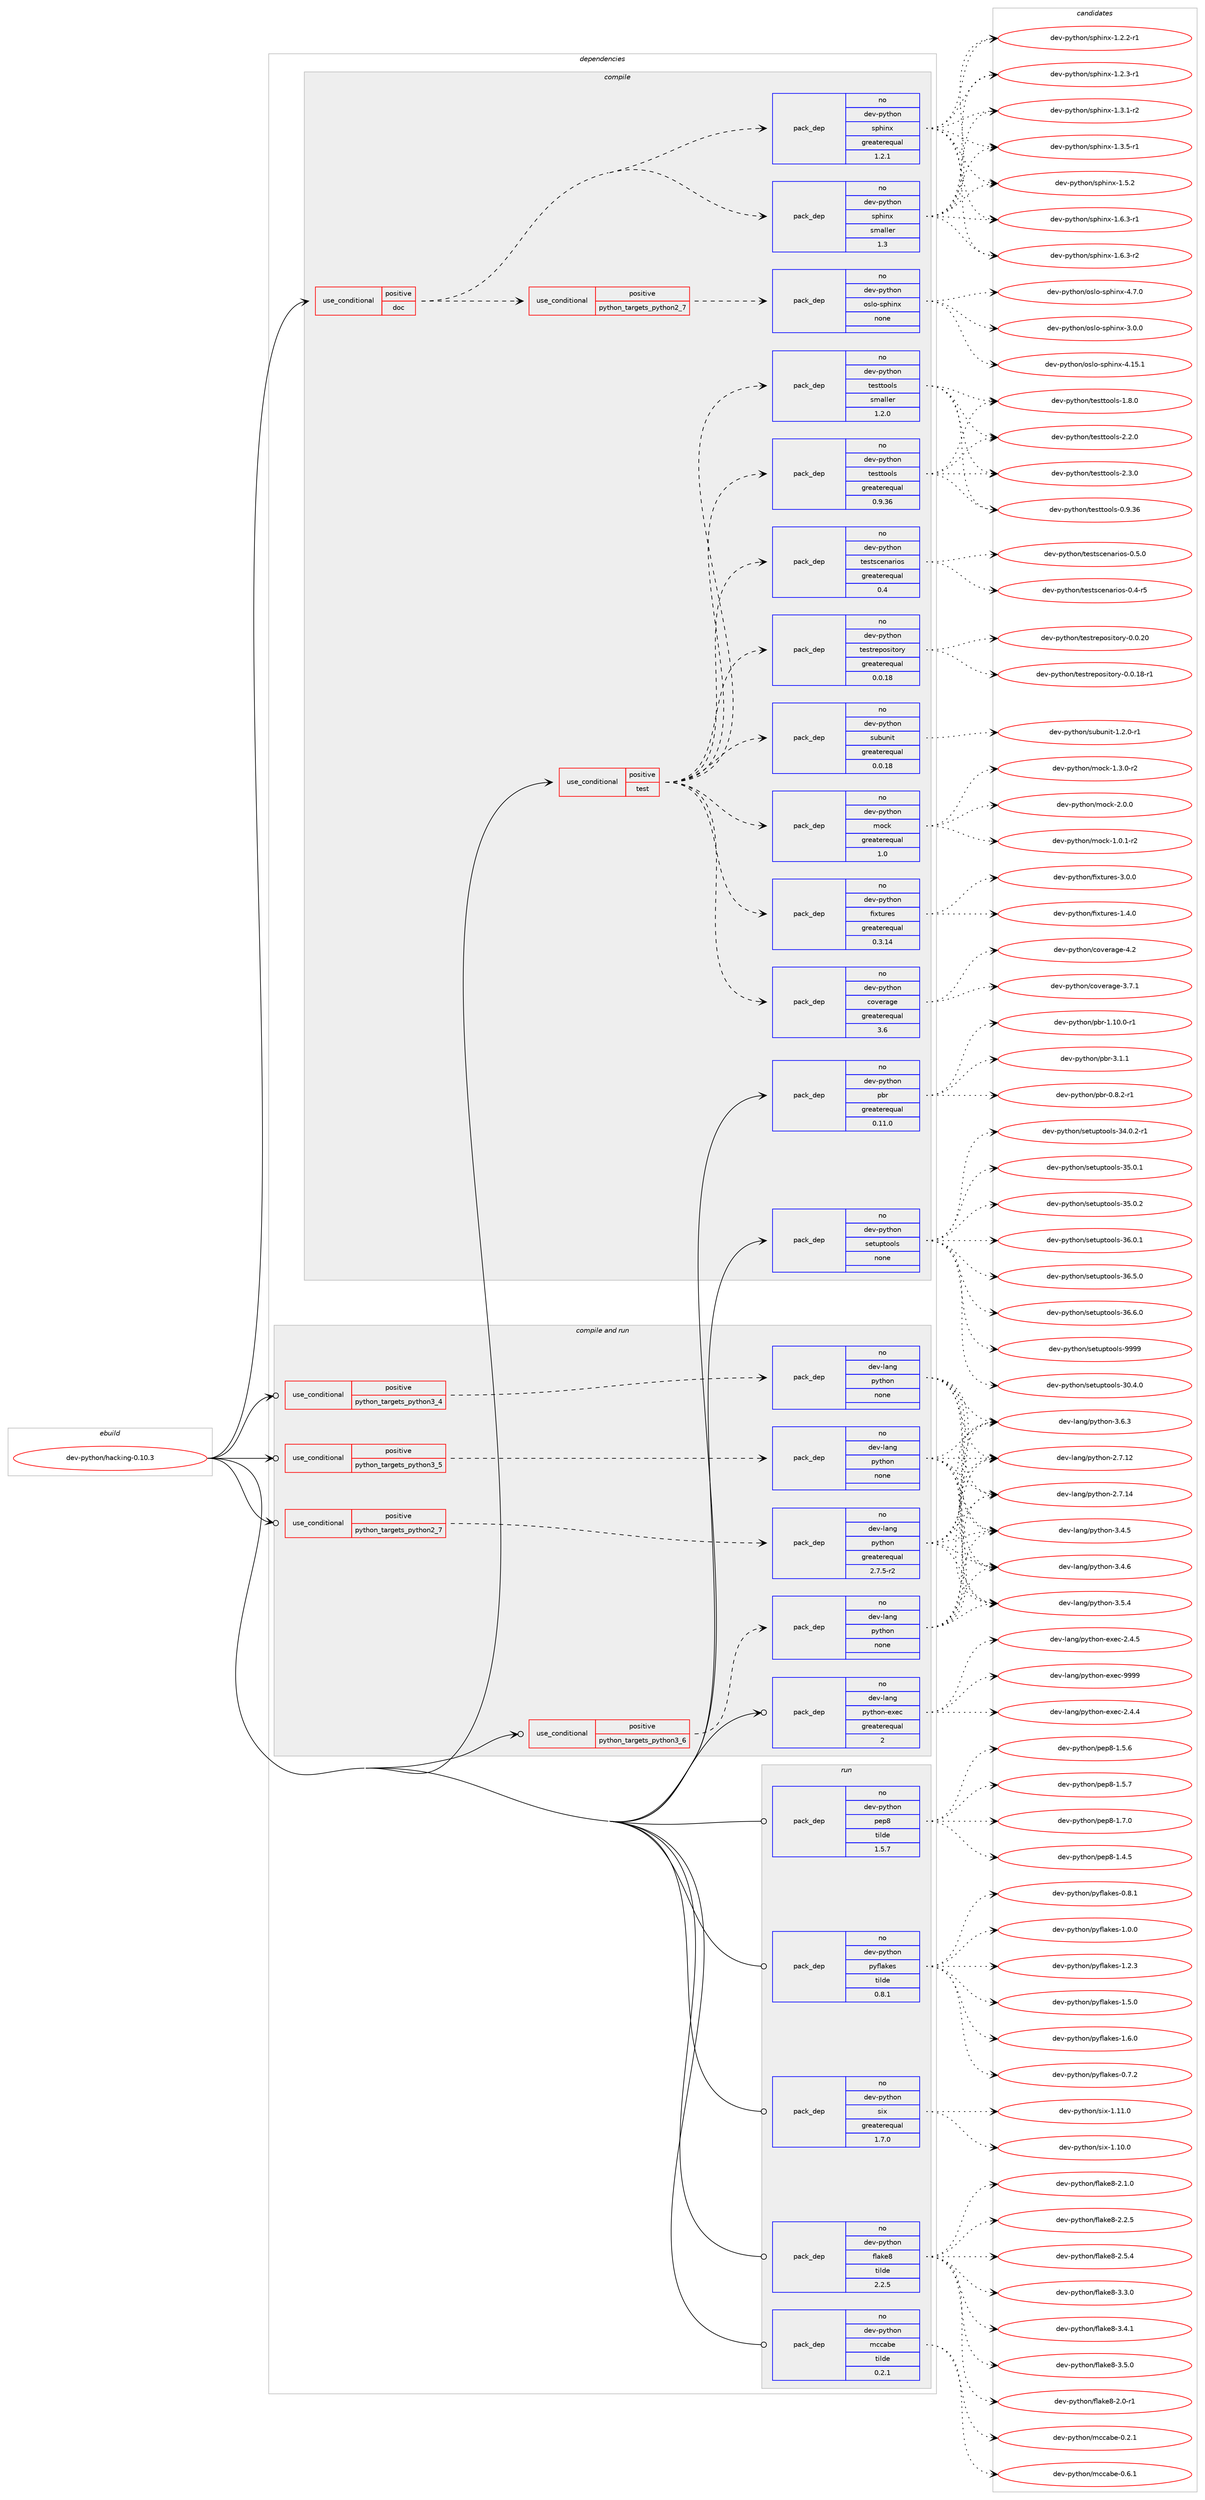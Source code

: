 digraph prolog {

# *************
# Graph options
# *************

newrank=true;
concentrate=true;
compound=true;
graph [rankdir=LR,fontname=Helvetica,fontsize=10,ranksep=1.5];#, ranksep=2.5, nodesep=0.2];
edge  [arrowhead=vee];
node  [fontname=Helvetica,fontsize=10];

# **********
# The ebuild
# **********

subgraph cluster_leftcol {
color=gray;
rank=same;
label=<<i>ebuild</i>>;
id [label="dev-python/hacking-0.10.3", color=red, width=4, href="../dev-python/hacking-0.10.3.svg"];
}

# ****************
# The dependencies
# ****************

subgraph cluster_midcol {
color=gray;
label=<<i>dependencies</i>>;
subgraph cluster_compile {
fillcolor="#eeeeee";
style=filled;
label=<<i>compile</i>>;
subgraph cond33522 {
dependency159960 [label=<<TABLE BORDER="0" CELLBORDER="1" CELLSPACING="0" CELLPADDING="4"><TR><TD ROWSPAN="3" CELLPADDING="10">use_conditional</TD></TR><TR><TD>positive</TD></TR><TR><TD>doc</TD></TR></TABLE>>, shape=none, color=red];
subgraph pack122588 {
dependency159961 [label=<<TABLE BORDER="0" CELLBORDER="1" CELLSPACING="0" CELLPADDING="4" WIDTH="220"><TR><TD ROWSPAN="6" CELLPADDING="30">pack_dep</TD></TR><TR><TD WIDTH="110">no</TD></TR><TR><TD>dev-python</TD></TR><TR><TD>sphinx</TD></TR><TR><TD>greaterequal</TD></TR><TR><TD>1.2.1</TD></TR></TABLE>>, shape=none, color=blue];
}
dependency159960:e -> dependency159961:w [weight=20,style="dashed",arrowhead="vee"];
subgraph pack122589 {
dependency159962 [label=<<TABLE BORDER="0" CELLBORDER="1" CELLSPACING="0" CELLPADDING="4" WIDTH="220"><TR><TD ROWSPAN="6" CELLPADDING="30">pack_dep</TD></TR><TR><TD WIDTH="110">no</TD></TR><TR><TD>dev-python</TD></TR><TR><TD>sphinx</TD></TR><TR><TD>smaller</TD></TR><TR><TD>1.3</TD></TR></TABLE>>, shape=none, color=blue];
}
dependency159960:e -> dependency159962:w [weight=20,style="dashed",arrowhead="vee"];
subgraph cond33523 {
dependency159963 [label=<<TABLE BORDER="0" CELLBORDER="1" CELLSPACING="0" CELLPADDING="4"><TR><TD ROWSPAN="3" CELLPADDING="10">use_conditional</TD></TR><TR><TD>positive</TD></TR><TR><TD>python_targets_python2_7</TD></TR></TABLE>>, shape=none, color=red];
subgraph pack122590 {
dependency159964 [label=<<TABLE BORDER="0" CELLBORDER="1" CELLSPACING="0" CELLPADDING="4" WIDTH="220"><TR><TD ROWSPAN="6" CELLPADDING="30">pack_dep</TD></TR><TR><TD WIDTH="110">no</TD></TR><TR><TD>dev-python</TD></TR><TR><TD>oslo-sphinx</TD></TR><TR><TD>none</TD></TR><TR><TD></TD></TR></TABLE>>, shape=none, color=blue];
}
dependency159963:e -> dependency159964:w [weight=20,style="dashed",arrowhead="vee"];
}
dependency159960:e -> dependency159963:w [weight=20,style="dashed",arrowhead="vee"];
}
id:e -> dependency159960:w [weight=20,style="solid",arrowhead="vee"];
subgraph cond33524 {
dependency159965 [label=<<TABLE BORDER="0" CELLBORDER="1" CELLSPACING="0" CELLPADDING="4"><TR><TD ROWSPAN="3" CELLPADDING="10">use_conditional</TD></TR><TR><TD>positive</TD></TR><TR><TD>test</TD></TR></TABLE>>, shape=none, color=red];
subgraph pack122591 {
dependency159966 [label=<<TABLE BORDER="0" CELLBORDER="1" CELLSPACING="0" CELLPADDING="4" WIDTH="220"><TR><TD ROWSPAN="6" CELLPADDING="30">pack_dep</TD></TR><TR><TD WIDTH="110">no</TD></TR><TR><TD>dev-python</TD></TR><TR><TD>coverage</TD></TR><TR><TD>greaterequal</TD></TR><TR><TD>3.6</TD></TR></TABLE>>, shape=none, color=blue];
}
dependency159965:e -> dependency159966:w [weight=20,style="dashed",arrowhead="vee"];
subgraph pack122592 {
dependency159967 [label=<<TABLE BORDER="0" CELLBORDER="1" CELLSPACING="0" CELLPADDING="4" WIDTH="220"><TR><TD ROWSPAN="6" CELLPADDING="30">pack_dep</TD></TR><TR><TD WIDTH="110">no</TD></TR><TR><TD>dev-python</TD></TR><TR><TD>fixtures</TD></TR><TR><TD>greaterequal</TD></TR><TR><TD>0.3.14</TD></TR></TABLE>>, shape=none, color=blue];
}
dependency159965:e -> dependency159967:w [weight=20,style="dashed",arrowhead="vee"];
subgraph pack122593 {
dependency159968 [label=<<TABLE BORDER="0" CELLBORDER="1" CELLSPACING="0" CELLPADDING="4" WIDTH="220"><TR><TD ROWSPAN="6" CELLPADDING="30">pack_dep</TD></TR><TR><TD WIDTH="110">no</TD></TR><TR><TD>dev-python</TD></TR><TR><TD>mock</TD></TR><TR><TD>greaterequal</TD></TR><TR><TD>1.0</TD></TR></TABLE>>, shape=none, color=blue];
}
dependency159965:e -> dependency159968:w [weight=20,style="dashed",arrowhead="vee"];
subgraph pack122594 {
dependency159969 [label=<<TABLE BORDER="0" CELLBORDER="1" CELLSPACING="0" CELLPADDING="4" WIDTH="220"><TR><TD ROWSPAN="6" CELLPADDING="30">pack_dep</TD></TR><TR><TD WIDTH="110">no</TD></TR><TR><TD>dev-python</TD></TR><TR><TD>subunit</TD></TR><TR><TD>greaterequal</TD></TR><TR><TD>0.0.18</TD></TR></TABLE>>, shape=none, color=blue];
}
dependency159965:e -> dependency159969:w [weight=20,style="dashed",arrowhead="vee"];
subgraph pack122595 {
dependency159970 [label=<<TABLE BORDER="0" CELLBORDER="1" CELLSPACING="0" CELLPADDING="4" WIDTH="220"><TR><TD ROWSPAN="6" CELLPADDING="30">pack_dep</TD></TR><TR><TD WIDTH="110">no</TD></TR><TR><TD>dev-python</TD></TR><TR><TD>testrepository</TD></TR><TR><TD>greaterequal</TD></TR><TR><TD>0.0.18</TD></TR></TABLE>>, shape=none, color=blue];
}
dependency159965:e -> dependency159970:w [weight=20,style="dashed",arrowhead="vee"];
subgraph pack122596 {
dependency159971 [label=<<TABLE BORDER="0" CELLBORDER="1" CELLSPACING="0" CELLPADDING="4" WIDTH="220"><TR><TD ROWSPAN="6" CELLPADDING="30">pack_dep</TD></TR><TR><TD WIDTH="110">no</TD></TR><TR><TD>dev-python</TD></TR><TR><TD>testscenarios</TD></TR><TR><TD>greaterequal</TD></TR><TR><TD>0.4</TD></TR></TABLE>>, shape=none, color=blue];
}
dependency159965:e -> dependency159971:w [weight=20,style="dashed",arrowhead="vee"];
subgraph pack122597 {
dependency159972 [label=<<TABLE BORDER="0" CELLBORDER="1" CELLSPACING="0" CELLPADDING="4" WIDTH="220"><TR><TD ROWSPAN="6" CELLPADDING="30">pack_dep</TD></TR><TR><TD WIDTH="110">no</TD></TR><TR><TD>dev-python</TD></TR><TR><TD>testtools</TD></TR><TR><TD>greaterequal</TD></TR><TR><TD>0.9.36</TD></TR></TABLE>>, shape=none, color=blue];
}
dependency159965:e -> dependency159972:w [weight=20,style="dashed",arrowhead="vee"];
subgraph pack122598 {
dependency159973 [label=<<TABLE BORDER="0" CELLBORDER="1" CELLSPACING="0" CELLPADDING="4" WIDTH="220"><TR><TD ROWSPAN="6" CELLPADDING="30">pack_dep</TD></TR><TR><TD WIDTH="110">no</TD></TR><TR><TD>dev-python</TD></TR><TR><TD>testtools</TD></TR><TR><TD>smaller</TD></TR><TR><TD>1.2.0</TD></TR></TABLE>>, shape=none, color=blue];
}
dependency159965:e -> dependency159973:w [weight=20,style="dashed",arrowhead="vee"];
}
id:e -> dependency159965:w [weight=20,style="solid",arrowhead="vee"];
subgraph pack122599 {
dependency159974 [label=<<TABLE BORDER="0" CELLBORDER="1" CELLSPACING="0" CELLPADDING="4" WIDTH="220"><TR><TD ROWSPAN="6" CELLPADDING="30">pack_dep</TD></TR><TR><TD WIDTH="110">no</TD></TR><TR><TD>dev-python</TD></TR><TR><TD>pbr</TD></TR><TR><TD>greaterequal</TD></TR><TR><TD>0.11.0</TD></TR></TABLE>>, shape=none, color=blue];
}
id:e -> dependency159974:w [weight=20,style="solid",arrowhead="vee"];
subgraph pack122600 {
dependency159975 [label=<<TABLE BORDER="0" CELLBORDER="1" CELLSPACING="0" CELLPADDING="4" WIDTH="220"><TR><TD ROWSPAN="6" CELLPADDING="30">pack_dep</TD></TR><TR><TD WIDTH="110">no</TD></TR><TR><TD>dev-python</TD></TR><TR><TD>setuptools</TD></TR><TR><TD>none</TD></TR><TR><TD></TD></TR></TABLE>>, shape=none, color=blue];
}
id:e -> dependency159975:w [weight=20,style="solid",arrowhead="vee"];
}
subgraph cluster_compileandrun {
fillcolor="#eeeeee";
style=filled;
label=<<i>compile and run</i>>;
subgraph cond33525 {
dependency159976 [label=<<TABLE BORDER="0" CELLBORDER="1" CELLSPACING="0" CELLPADDING="4"><TR><TD ROWSPAN="3" CELLPADDING="10">use_conditional</TD></TR><TR><TD>positive</TD></TR><TR><TD>python_targets_python2_7</TD></TR></TABLE>>, shape=none, color=red];
subgraph pack122601 {
dependency159977 [label=<<TABLE BORDER="0" CELLBORDER="1" CELLSPACING="0" CELLPADDING="4" WIDTH="220"><TR><TD ROWSPAN="6" CELLPADDING="30">pack_dep</TD></TR><TR><TD WIDTH="110">no</TD></TR><TR><TD>dev-lang</TD></TR><TR><TD>python</TD></TR><TR><TD>greaterequal</TD></TR><TR><TD>2.7.5-r2</TD></TR></TABLE>>, shape=none, color=blue];
}
dependency159976:e -> dependency159977:w [weight=20,style="dashed",arrowhead="vee"];
}
id:e -> dependency159976:w [weight=20,style="solid",arrowhead="odotvee"];
subgraph cond33526 {
dependency159978 [label=<<TABLE BORDER="0" CELLBORDER="1" CELLSPACING="0" CELLPADDING="4"><TR><TD ROWSPAN="3" CELLPADDING="10">use_conditional</TD></TR><TR><TD>positive</TD></TR><TR><TD>python_targets_python3_4</TD></TR></TABLE>>, shape=none, color=red];
subgraph pack122602 {
dependency159979 [label=<<TABLE BORDER="0" CELLBORDER="1" CELLSPACING="0" CELLPADDING="4" WIDTH="220"><TR><TD ROWSPAN="6" CELLPADDING="30">pack_dep</TD></TR><TR><TD WIDTH="110">no</TD></TR><TR><TD>dev-lang</TD></TR><TR><TD>python</TD></TR><TR><TD>none</TD></TR><TR><TD></TD></TR></TABLE>>, shape=none, color=blue];
}
dependency159978:e -> dependency159979:w [weight=20,style="dashed",arrowhead="vee"];
}
id:e -> dependency159978:w [weight=20,style="solid",arrowhead="odotvee"];
subgraph cond33527 {
dependency159980 [label=<<TABLE BORDER="0" CELLBORDER="1" CELLSPACING="0" CELLPADDING="4"><TR><TD ROWSPAN="3" CELLPADDING="10">use_conditional</TD></TR><TR><TD>positive</TD></TR><TR><TD>python_targets_python3_5</TD></TR></TABLE>>, shape=none, color=red];
subgraph pack122603 {
dependency159981 [label=<<TABLE BORDER="0" CELLBORDER="1" CELLSPACING="0" CELLPADDING="4" WIDTH="220"><TR><TD ROWSPAN="6" CELLPADDING="30">pack_dep</TD></TR><TR><TD WIDTH="110">no</TD></TR><TR><TD>dev-lang</TD></TR><TR><TD>python</TD></TR><TR><TD>none</TD></TR><TR><TD></TD></TR></TABLE>>, shape=none, color=blue];
}
dependency159980:e -> dependency159981:w [weight=20,style="dashed",arrowhead="vee"];
}
id:e -> dependency159980:w [weight=20,style="solid",arrowhead="odotvee"];
subgraph cond33528 {
dependency159982 [label=<<TABLE BORDER="0" CELLBORDER="1" CELLSPACING="0" CELLPADDING="4"><TR><TD ROWSPAN="3" CELLPADDING="10">use_conditional</TD></TR><TR><TD>positive</TD></TR><TR><TD>python_targets_python3_6</TD></TR></TABLE>>, shape=none, color=red];
subgraph pack122604 {
dependency159983 [label=<<TABLE BORDER="0" CELLBORDER="1" CELLSPACING="0" CELLPADDING="4" WIDTH="220"><TR><TD ROWSPAN="6" CELLPADDING="30">pack_dep</TD></TR><TR><TD WIDTH="110">no</TD></TR><TR><TD>dev-lang</TD></TR><TR><TD>python</TD></TR><TR><TD>none</TD></TR><TR><TD></TD></TR></TABLE>>, shape=none, color=blue];
}
dependency159982:e -> dependency159983:w [weight=20,style="dashed",arrowhead="vee"];
}
id:e -> dependency159982:w [weight=20,style="solid",arrowhead="odotvee"];
subgraph pack122605 {
dependency159984 [label=<<TABLE BORDER="0" CELLBORDER="1" CELLSPACING="0" CELLPADDING="4" WIDTH="220"><TR><TD ROWSPAN="6" CELLPADDING="30">pack_dep</TD></TR><TR><TD WIDTH="110">no</TD></TR><TR><TD>dev-lang</TD></TR><TR><TD>python-exec</TD></TR><TR><TD>greaterequal</TD></TR><TR><TD>2</TD></TR></TABLE>>, shape=none, color=blue];
}
id:e -> dependency159984:w [weight=20,style="solid",arrowhead="odotvee"];
}
subgraph cluster_run {
fillcolor="#eeeeee";
style=filled;
label=<<i>run</i>>;
subgraph pack122606 {
dependency159985 [label=<<TABLE BORDER="0" CELLBORDER="1" CELLSPACING="0" CELLPADDING="4" WIDTH="220"><TR><TD ROWSPAN="6" CELLPADDING="30">pack_dep</TD></TR><TR><TD WIDTH="110">no</TD></TR><TR><TD>dev-python</TD></TR><TR><TD>flake8</TD></TR><TR><TD>tilde</TD></TR><TR><TD>2.2.5</TD></TR></TABLE>>, shape=none, color=blue];
}
id:e -> dependency159985:w [weight=20,style="solid",arrowhead="odot"];
subgraph pack122607 {
dependency159986 [label=<<TABLE BORDER="0" CELLBORDER="1" CELLSPACING="0" CELLPADDING="4" WIDTH="220"><TR><TD ROWSPAN="6" CELLPADDING="30">pack_dep</TD></TR><TR><TD WIDTH="110">no</TD></TR><TR><TD>dev-python</TD></TR><TR><TD>mccabe</TD></TR><TR><TD>tilde</TD></TR><TR><TD>0.2.1</TD></TR></TABLE>>, shape=none, color=blue];
}
id:e -> dependency159986:w [weight=20,style="solid",arrowhead="odot"];
subgraph pack122608 {
dependency159987 [label=<<TABLE BORDER="0" CELLBORDER="1" CELLSPACING="0" CELLPADDING="4" WIDTH="220"><TR><TD ROWSPAN="6" CELLPADDING="30">pack_dep</TD></TR><TR><TD WIDTH="110">no</TD></TR><TR><TD>dev-python</TD></TR><TR><TD>pep8</TD></TR><TR><TD>tilde</TD></TR><TR><TD>1.5.7</TD></TR></TABLE>>, shape=none, color=blue];
}
id:e -> dependency159987:w [weight=20,style="solid",arrowhead="odot"];
subgraph pack122609 {
dependency159988 [label=<<TABLE BORDER="0" CELLBORDER="1" CELLSPACING="0" CELLPADDING="4" WIDTH="220"><TR><TD ROWSPAN="6" CELLPADDING="30">pack_dep</TD></TR><TR><TD WIDTH="110">no</TD></TR><TR><TD>dev-python</TD></TR><TR><TD>pyflakes</TD></TR><TR><TD>tilde</TD></TR><TR><TD>0.8.1</TD></TR></TABLE>>, shape=none, color=blue];
}
id:e -> dependency159988:w [weight=20,style="solid",arrowhead="odot"];
subgraph pack122610 {
dependency159989 [label=<<TABLE BORDER="0" CELLBORDER="1" CELLSPACING="0" CELLPADDING="4" WIDTH="220"><TR><TD ROWSPAN="6" CELLPADDING="30">pack_dep</TD></TR><TR><TD WIDTH="110">no</TD></TR><TR><TD>dev-python</TD></TR><TR><TD>six</TD></TR><TR><TD>greaterequal</TD></TR><TR><TD>1.7.0</TD></TR></TABLE>>, shape=none, color=blue];
}
id:e -> dependency159989:w [weight=20,style="solid",arrowhead="odot"];
}
}

# **************
# The candidates
# **************

subgraph cluster_choices {
rank=same;
color=gray;
label=<<i>candidates</i>>;

subgraph choice122588 {
color=black;
nodesep=1;
choice10010111845112121116104111110471151121041051101204549465046504511449 [label="dev-python/sphinx-1.2.2-r1", color=red, width=4,href="../dev-python/sphinx-1.2.2-r1.svg"];
choice10010111845112121116104111110471151121041051101204549465046514511449 [label="dev-python/sphinx-1.2.3-r1", color=red, width=4,href="../dev-python/sphinx-1.2.3-r1.svg"];
choice10010111845112121116104111110471151121041051101204549465146494511450 [label="dev-python/sphinx-1.3.1-r2", color=red, width=4,href="../dev-python/sphinx-1.3.1-r2.svg"];
choice10010111845112121116104111110471151121041051101204549465146534511449 [label="dev-python/sphinx-1.3.5-r1", color=red, width=4,href="../dev-python/sphinx-1.3.5-r1.svg"];
choice1001011184511212111610411111047115112104105110120454946534650 [label="dev-python/sphinx-1.5.2", color=red, width=4,href="../dev-python/sphinx-1.5.2.svg"];
choice10010111845112121116104111110471151121041051101204549465446514511449 [label="dev-python/sphinx-1.6.3-r1", color=red, width=4,href="../dev-python/sphinx-1.6.3-r1.svg"];
choice10010111845112121116104111110471151121041051101204549465446514511450 [label="dev-python/sphinx-1.6.3-r2", color=red, width=4,href="../dev-python/sphinx-1.6.3-r2.svg"];
dependency159961:e -> choice10010111845112121116104111110471151121041051101204549465046504511449:w [style=dotted,weight="100"];
dependency159961:e -> choice10010111845112121116104111110471151121041051101204549465046514511449:w [style=dotted,weight="100"];
dependency159961:e -> choice10010111845112121116104111110471151121041051101204549465146494511450:w [style=dotted,weight="100"];
dependency159961:e -> choice10010111845112121116104111110471151121041051101204549465146534511449:w [style=dotted,weight="100"];
dependency159961:e -> choice1001011184511212111610411111047115112104105110120454946534650:w [style=dotted,weight="100"];
dependency159961:e -> choice10010111845112121116104111110471151121041051101204549465446514511449:w [style=dotted,weight="100"];
dependency159961:e -> choice10010111845112121116104111110471151121041051101204549465446514511450:w [style=dotted,weight="100"];
}
subgraph choice122589 {
color=black;
nodesep=1;
choice10010111845112121116104111110471151121041051101204549465046504511449 [label="dev-python/sphinx-1.2.2-r1", color=red, width=4,href="../dev-python/sphinx-1.2.2-r1.svg"];
choice10010111845112121116104111110471151121041051101204549465046514511449 [label="dev-python/sphinx-1.2.3-r1", color=red, width=4,href="../dev-python/sphinx-1.2.3-r1.svg"];
choice10010111845112121116104111110471151121041051101204549465146494511450 [label="dev-python/sphinx-1.3.1-r2", color=red, width=4,href="../dev-python/sphinx-1.3.1-r2.svg"];
choice10010111845112121116104111110471151121041051101204549465146534511449 [label="dev-python/sphinx-1.3.5-r1", color=red, width=4,href="../dev-python/sphinx-1.3.5-r1.svg"];
choice1001011184511212111610411111047115112104105110120454946534650 [label="dev-python/sphinx-1.5.2", color=red, width=4,href="../dev-python/sphinx-1.5.2.svg"];
choice10010111845112121116104111110471151121041051101204549465446514511449 [label="dev-python/sphinx-1.6.3-r1", color=red, width=4,href="../dev-python/sphinx-1.6.3-r1.svg"];
choice10010111845112121116104111110471151121041051101204549465446514511450 [label="dev-python/sphinx-1.6.3-r2", color=red, width=4,href="../dev-python/sphinx-1.6.3-r2.svg"];
dependency159962:e -> choice10010111845112121116104111110471151121041051101204549465046504511449:w [style=dotted,weight="100"];
dependency159962:e -> choice10010111845112121116104111110471151121041051101204549465046514511449:w [style=dotted,weight="100"];
dependency159962:e -> choice10010111845112121116104111110471151121041051101204549465146494511450:w [style=dotted,weight="100"];
dependency159962:e -> choice10010111845112121116104111110471151121041051101204549465146534511449:w [style=dotted,weight="100"];
dependency159962:e -> choice1001011184511212111610411111047115112104105110120454946534650:w [style=dotted,weight="100"];
dependency159962:e -> choice10010111845112121116104111110471151121041051101204549465446514511449:w [style=dotted,weight="100"];
dependency159962:e -> choice10010111845112121116104111110471151121041051101204549465446514511450:w [style=dotted,weight="100"];
}
subgraph choice122590 {
color=black;
nodesep=1;
choice100101118451121211161041111104711111510811145115112104105110120455146484648 [label="dev-python/oslo-sphinx-3.0.0", color=red, width=4,href="../dev-python/oslo-sphinx-3.0.0.svg"];
choice10010111845112121116104111110471111151081114511511210410511012045524649534649 [label="dev-python/oslo-sphinx-4.15.1", color=red, width=4,href="../dev-python/oslo-sphinx-4.15.1.svg"];
choice100101118451121211161041111104711111510811145115112104105110120455246554648 [label="dev-python/oslo-sphinx-4.7.0", color=red, width=4,href="../dev-python/oslo-sphinx-4.7.0.svg"];
dependency159964:e -> choice100101118451121211161041111104711111510811145115112104105110120455146484648:w [style=dotted,weight="100"];
dependency159964:e -> choice10010111845112121116104111110471111151081114511511210410511012045524649534649:w [style=dotted,weight="100"];
dependency159964:e -> choice100101118451121211161041111104711111510811145115112104105110120455246554648:w [style=dotted,weight="100"];
}
subgraph choice122591 {
color=black;
nodesep=1;
choice10010111845112121116104111110479911111810111497103101455146554649 [label="dev-python/coverage-3.7.1", color=red, width=4,href="../dev-python/coverage-3.7.1.svg"];
choice1001011184511212111610411111047991111181011149710310145524650 [label="dev-python/coverage-4.2", color=red, width=4,href="../dev-python/coverage-4.2.svg"];
dependency159966:e -> choice10010111845112121116104111110479911111810111497103101455146554649:w [style=dotted,weight="100"];
dependency159966:e -> choice1001011184511212111610411111047991111181011149710310145524650:w [style=dotted,weight="100"];
}
subgraph choice122592 {
color=black;
nodesep=1;
choice1001011184511212111610411111047102105120116117114101115454946524648 [label="dev-python/fixtures-1.4.0", color=red, width=4,href="../dev-python/fixtures-1.4.0.svg"];
choice1001011184511212111610411111047102105120116117114101115455146484648 [label="dev-python/fixtures-3.0.0", color=red, width=4,href="../dev-python/fixtures-3.0.0.svg"];
dependency159967:e -> choice1001011184511212111610411111047102105120116117114101115454946524648:w [style=dotted,weight="100"];
dependency159967:e -> choice1001011184511212111610411111047102105120116117114101115455146484648:w [style=dotted,weight="100"];
}
subgraph choice122593 {
color=black;
nodesep=1;
choice1001011184511212111610411111047109111991074549464846494511450 [label="dev-python/mock-1.0.1-r2", color=red, width=4,href="../dev-python/mock-1.0.1-r2.svg"];
choice1001011184511212111610411111047109111991074549465146484511450 [label="dev-python/mock-1.3.0-r2", color=red, width=4,href="../dev-python/mock-1.3.0-r2.svg"];
choice100101118451121211161041111104710911199107455046484648 [label="dev-python/mock-2.0.0", color=red, width=4,href="../dev-python/mock-2.0.0.svg"];
dependency159968:e -> choice1001011184511212111610411111047109111991074549464846494511450:w [style=dotted,weight="100"];
dependency159968:e -> choice1001011184511212111610411111047109111991074549465146484511450:w [style=dotted,weight="100"];
dependency159968:e -> choice100101118451121211161041111104710911199107455046484648:w [style=dotted,weight="100"];
}
subgraph choice122594 {
color=black;
nodesep=1;
choice1001011184511212111610411111047115117981171101051164549465046484511449 [label="dev-python/subunit-1.2.0-r1", color=red, width=4,href="../dev-python/subunit-1.2.0-r1.svg"];
dependency159969:e -> choice1001011184511212111610411111047115117981171101051164549465046484511449:w [style=dotted,weight="100"];
}
subgraph choice122595 {
color=black;
nodesep=1;
choice1001011184511212111610411111047116101115116114101112111115105116111114121454846484649564511449 [label="dev-python/testrepository-0.0.18-r1", color=red, width=4,href="../dev-python/testrepository-0.0.18-r1.svg"];
choice100101118451121211161041111104711610111511611410111211111510511611111412145484648465048 [label="dev-python/testrepository-0.0.20", color=red, width=4,href="../dev-python/testrepository-0.0.20.svg"];
dependency159970:e -> choice1001011184511212111610411111047116101115116114101112111115105116111114121454846484649564511449:w [style=dotted,weight="100"];
dependency159970:e -> choice100101118451121211161041111104711610111511611410111211111510511611111412145484648465048:w [style=dotted,weight="100"];
}
subgraph choice122596 {
color=black;
nodesep=1;
choice10010111845112121116104111110471161011151161159910111097114105111115454846524511453 [label="dev-python/testscenarios-0.4-r5", color=red, width=4,href="../dev-python/testscenarios-0.4-r5.svg"];
choice10010111845112121116104111110471161011151161159910111097114105111115454846534648 [label="dev-python/testscenarios-0.5.0", color=red, width=4,href="../dev-python/testscenarios-0.5.0.svg"];
dependency159971:e -> choice10010111845112121116104111110471161011151161159910111097114105111115454846524511453:w [style=dotted,weight="100"];
dependency159971:e -> choice10010111845112121116104111110471161011151161159910111097114105111115454846534648:w [style=dotted,weight="100"];
}
subgraph choice122597 {
color=black;
nodesep=1;
choice100101118451121211161041111104711610111511611611111110811545484657465154 [label="dev-python/testtools-0.9.36", color=red, width=4,href="../dev-python/testtools-0.9.36.svg"];
choice1001011184511212111610411111047116101115116116111111108115454946564648 [label="dev-python/testtools-1.8.0", color=red, width=4,href="../dev-python/testtools-1.8.0.svg"];
choice1001011184511212111610411111047116101115116116111111108115455046504648 [label="dev-python/testtools-2.2.0", color=red, width=4,href="../dev-python/testtools-2.2.0.svg"];
choice1001011184511212111610411111047116101115116116111111108115455046514648 [label="dev-python/testtools-2.3.0", color=red, width=4,href="../dev-python/testtools-2.3.0.svg"];
dependency159972:e -> choice100101118451121211161041111104711610111511611611111110811545484657465154:w [style=dotted,weight="100"];
dependency159972:e -> choice1001011184511212111610411111047116101115116116111111108115454946564648:w [style=dotted,weight="100"];
dependency159972:e -> choice1001011184511212111610411111047116101115116116111111108115455046504648:w [style=dotted,weight="100"];
dependency159972:e -> choice1001011184511212111610411111047116101115116116111111108115455046514648:w [style=dotted,weight="100"];
}
subgraph choice122598 {
color=black;
nodesep=1;
choice100101118451121211161041111104711610111511611611111110811545484657465154 [label="dev-python/testtools-0.9.36", color=red, width=4,href="../dev-python/testtools-0.9.36.svg"];
choice1001011184511212111610411111047116101115116116111111108115454946564648 [label="dev-python/testtools-1.8.0", color=red, width=4,href="../dev-python/testtools-1.8.0.svg"];
choice1001011184511212111610411111047116101115116116111111108115455046504648 [label="dev-python/testtools-2.2.0", color=red, width=4,href="../dev-python/testtools-2.2.0.svg"];
choice1001011184511212111610411111047116101115116116111111108115455046514648 [label="dev-python/testtools-2.3.0", color=red, width=4,href="../dev-python/testtools-2.3.0.svg"];
dependency159973:e -> choice100101118451121211161041111104711610111511611611111110811545484657465154:w [style=dotted,weight="100"];
dependency159973:e -> choice1001011184511212111610411111047116101115116116111111108115454946564648:w [style=dotted,weight="100"];
dependency159973:e -> choice1001011184511212111610411111047116101115116116111111108115455046504648:w [style=dotted,weight="100"];
dependency159973:e -> choice1001011184511212111610411111047116101115116116111111108115455046514648:w [style=dotted,weight="100"];
}
subgraph choice122599 {
color=black;
nodesep=1;
choice1001011184511212111610411111047112981144548465646504511449 [label="dev-python/pbr-0.8.2-r1", color=red, width=4,href="../dev-python/pbr-0.8.2-r1.svg"];
choice100101118451121211161041111104711298114454946494846484511449 [label="dev-python/pbr-1.10.0-r1", color=red, width=4,href="../dev-python/pbr-1.10.0-r1.svg"];
choice100101118451121211161041111104711298114455146494649 [label="dev-python/pbr-3.1.1", color=red, width=4,href="../dev-python/pbr-3.1.1.svg"];
dependency159974:e -> choice1001011184511212111610411111047112981144548465646504511449:w [style=dotted,weight="100"];
dependency159974:e -> choice100101118451121211161041111104711298114454946494846484511449:w [style=dotted,weight="100"];
dependency159974:e -> choice100101118451121211161041111104711298114455146494649:w [style=dotted,weight="100"];
}
subgraph choice122600 {
color=black;
nodesep=1;
choice100101118451121211161041111104711510111611711211611111110811545514846524648 [label="dev-python/setuptools-30.4.0", color=red, width=4,href="../dev-python/setuptools-30.4.0.svg"];
choice1001011184511212111610411111047115101116117112116111111108115455152464846504511449 [label="dev-python/setuptools-34.0.2-r1", color=red, width=4,href="../dev-python/setuptools-34.0.2-r1.svg"];
choice100101118451121211161041111104711510111611711211611111110811545515346484649 [label="dev-python/setuptools-35.0.1", color=red, width=4,href="../dev-python/setuptools-35.0.1.svg"];
choice100101118451121211161041111104711510111611711211611111110811545515346484650 [label="dev-python/setuptools-35.0.2", color=red, width=4,href="../dev-python/setuptools-35.0.2.svg"];
choice100101118451121211161041111104711510111611711211611111110811545515446484649 [label="dev-python/setuptools-36.0.1", color=red, width=4,href="../dev-python/setuptools-36.0.1.svg"];
choice100101118451121211161041111104711510111611711211611111110811545515446534648 [label="dev-python/setuptools-36.5.0", color=red, width=4,href="../dev-python/setuptools-36.5.0.svg"];
choice100101118451121211161041111104711510111611711211611111110811545515446544648 [label="dev-python/setuptools-36.6.0", color=red, width=4,href="../dev-python/setuptools-36.6.0.svg"];
choice10010111845112121116104111110471151011161171121161111111081154557575757 [label="dev-python/setuptools-9999", color=red, width=4,href="../dev-python/setuptools-9999.svg"];
dependency159975:e -> choice100101118451121211161041111104711510111611711211611111110811545514846524648:w [style=dotted,weight="100"];
dependency159975:e -> choice1001011184511212111610411111047115101116117112116111111108115455152464846504511449:w [style=dotted,weight="100"];
dependency159975:e -> choice100101118451121211161041111104711510111611711211611111110811545515346484649:w [style=dotted,weight="100"];
dependency159975:e -> choice100101118451121211161041111104711510111611711211611111110811545515346484650:w [style=dotted,weight="100"];
dependency159975:e -> choice100101118451121211161041111104711510111611711211611111110811545515446484649:w [style=dotted,weight="100"];
dependency159975:e -> choice100101118451121211161041111104711510111611711211611111110811545515446534648:w [style=dotted,weight="100"];
dependency159975:e -> choice100101118451121211161041111104711510111611711211611111110811545515446544648:w [style=dotted,weight="100"];
dependency159975:e -> choice10010111845112121116104111110471151011161171121161111111081154557575757:w [style=dotted,weight="100"];
}
subgraph choice122601 {
color=black;
nodesep=1;
choice10010111845108971101034711212111610411111045504655464950 [label="dev-lang/python-2.7.12", color=red, width=4,href="../dev-lang/python-2.7.12.svg"];
choice10010111845108971101034711212111610411111045504655464952 [label="dev-lang/python-2.7.14", color=red, width=4,href="../dev-lang/python-2.7.14.svg"];
choice100101118451089711010347112121116104111110455146524653 [label="dev-lang/python-3.4.5", color=red, width=4,href="../dev-lang/python-3.4.5.svg"];
choice100101118451089711010347112121116104111110455146524654 [label="dev-lang/python-3.4.6", color=red, width=4,href="../dev-lang/python-3.4.6.svg"];
choice100101118451089711010347112121116104111110455146534652 [label="dev-lang/python-3.5.4", color=red, width=4,href="../dev-lang/python-3.5.4.svg"];
choice100101118451089711010347112121116104111110455146544651 [label="dev-lang/python-3.6.3", color=red, width=4,href="../dev-lang/python-3.6.3.svg"];
dependency159977:e -> choice10010111845108971101034711212111610411111045504655464950:w [style=dotted,weight="100"];
dependency159977:e -> choice10010111845108971101034711212111610411111045504655464952:w [style=dotted,weight="100"];
dependency159977:e -> choice100101118451089711010347112121116104111110455146524653:w [style=dotted,weight="100"];
dependency159977:e -> choice100101118451089711010347112121116104111110455146524654:w [style=dotted,weight="100"];
dependency159977:e -> choice100101118451089711010347112121116104111110455146534652:w [style=dotted,weight="100"];
dependency159977:e -> choice100101118451089711010347112121116104111110455146544651:w [style=dotted,weight="100"];
}
subgraph choice122602 {
color=black;
nodesep=1;
choice10010111845108971101034711212111610411111045504655464950 [label="dev-lang/python-2.7.12", color=red, width=4,href="../dev-lang/python-2.7.12.svg"];
choice10010111845108971101034711212111610411111045504655464952 [label="dev-lang/python-2.7.14", color=red, width=4,href="../dev-lang/python-2.7.14.svg"];
choice100101118451089711010347112121116104111110455146524653 [label="dev-lang/python-3.4.5", color=red, width=4,href="../dev-lang/python-3.4.5.svg"];
choice100101118451089711010347112121116104111110455146524654 [label="dev-lang/python-3.4.6", color=red, width=4,href="../dev-lang/python-3.4.6.svg"];
choice100101118451089711010347112121116104111110455146534652 [label="dev-lang/python-3.5.4", color=red, width=4,href="../dev-lang/python-3.5.4.svg"];
choice100101118451089711010347112121116104111110455146544651 [label="dev-lang/python-3.6.3", color=red, width=4,href="../dev-lang/python-3.6.3.svg"];
dependency159979:e -> choice10010111845108971101034711212111610411111045504655464950:w [style=dotted,weight="100"];
dependency159979:e -> choice10010111845108971101034711212111610411111045504655464952:w [style=dotted,weight="100"];
dependency159979:e -> choice100101118451089711010347112121116104111110455146524653:w [style=dotted,weight="100"];
dependency159979:e -> choice100101118451089711010347112121116104111110455146524654:w [style=dotted,weight="100"];
dependency159979:e -> choice100101118451089711010347112121116104111110455146534652:w [style=dotted,weight="100"];
dependency159979:e -> choice100101118451089711010347112121116104111110455146544651:w [style=dotted,weight="100"];
}
subgraph choice122603 {
color=black;
nodesep=1;
choice10010111845108971101034711212111610411111045504655464950 [label="dev-lang/python-2.7.12", color=red, width=4,href="../dev-lang/python-2.7.12.svg"];
choice10010111845108971101034711212111610411111045504655464952 [label="dev-lang/python-2.7.14", color=red, width=4,href="../dev-lang/python-2.7.14.svg"];
choice100101118451089711010347112121116104111110455146524653 [label="dev-lang/python-3.4.5", color=red, width=4,href="../dev-lang/python-3.4.5.svg"];
choice100101118451089711010347112121116104111110455146524654 [label="dev-lang/python-3.4.6", color=red, width=4,href="../dev-lang/python-3.4.6.svg"];
choice100101118451089711010347112121116104111110455146534652 [label="dev-lang/python-3.5.4", color=red, width=4,href="../dev-lang/python-3.5.4.svg"];
choice100101118451089711010347112121116104111110455146544651 [label="dev-lang/python-3.6.3", color=red, width=4,href="../dev-lang/python-3.6.3.svg"];
dependency159981:e -> choice10010111845108971101034711212111610411111045504655464950:w [style=dotted,weight="100"];
dependency159981:e -> choice10010111845108971101034711212111610411111045504655464952:w [style=dotted,weight="100"];
dependency159981:e -> choice100101118451089711010347112121116104111110455146524653:w [style=dotted,weight="100"];
dependency159981:e -> choice100101118451089711010347112121116104111110455146524654:w [style=dotted,weight="100"];
dependency159981:e -> choice100101118451089711010347112121116104111110455146534652:w [style=dotted,weight="100"];
dependency159981:e -> choice100101118451089711010347112121116104111110455146544651:w [style=dotted,weight="100"];
}
subgraph choice122604 {
color=black;
nodesep=1;
choice10010111845108971101034711212111610411111045504655464950 [label="dev-lang/python-2.7.12", color=red, width=4,href="../dev-lang/python-2.7.12.svg"];
choice10010111845108971101034711212111610411111045504655464952 [label="dev-lang/python-2.7.14", color=red, width=4,href="../dev-lang/python-2.7.14.svg"];
choice100101118451089711010347112121116104111110455146524653 [label="dev-lang/python-3.4.5", color=red, width=4,href="../dev-lang/python-3.4.5.svg"];
choice100101118451089711010347112121116104111110455146524654 [label="dev-lang/python-3.4.6", color=red, width=4,href="../dev-lang/python-3.4.6.svg"];
choice100101118451089711010347112121116104111110455146534652 [label="dev-lang/python-3.5.4", color=red, width=4,href="../dev-lang/python-3.5.4.svg"];
choice100101118451089711010347112121116104111110455146544651 [label="dev-lang/python-3.6.3", color=red, width=4,href="../dev-lang/python-3.6.3.svg"];
dependency159983:e -> choice10010111845108971101034711212111610411111045504655464950:w [style=dotted,weight="100"];
dependency159983:e -> choice10010111845108971101034711212111610411111045504655464952:w [style=dotted,weight="100"];
dependency159983:e -> choice100101118451089711010347112121116104111110455146524653:w [style=dotted,weight="100"];
dependency159983:e -> choice100101118451089711010347112121116104111110455146524654:w [style=dotted,weight="100"];
dependency159983:e -> choice100101118451089711010347112121116104111110455146534652:w [style=dotted,weight="100"];
dependency159983:e -> choice100101118451089711010347112121116104111110455146544651:w [style=dotted,weight="100"];
}
subgraph choice122605 {
color=black;
nodesep=1;
choice1001011184510897110103471121211161041111104510112010199455046524652 [label="dev-lang/python-exec-2.4.4", color=red, width=4,href="../dev-lang/python-exec-2.4.4.svg"];
choice1001011184510897110103471121211161041111104510112010199455046524653 [label="dev-lang/python-exec-2.4.5", color=red, width=4,href="../dev-lang/python-exec-2.4.5.svg"];
choice10010111845108971101034711212111610411111045101120101994557575757 [label="dev-lang/python-exec-9999", color=red, width=4,href="../dev-lang/python-exec-9999.svg"];
dependency159984:e -> choice1001011184510897110103471121211161041111104510112010199455046524652:w [style=dotted,weight="100"];
dependency159984:e -> choice1001011184510897110103471121211161041111104510112010199455046524653:w [style=dotted,weight="100"];
dependency159984:e -> choice10010111845108971101034711212111610411111045101120101994557575757:w [style=dotted,weight="100"];
}
subgraph choice122606 {
color=black;
nodesep=1;
choice10010111845112121116104111110471021089710710156455046484511449 [label="dev-python/flake8-2.0-r1", color=red, width=4,href="../dev-python/flake8-2.0-r1.svg"];
choice10010111845112121116104111110471021089710710156455046494648 [label="dev-python/flake8-2.1.0", color=red, width=4,href="../dev-python/flake8-2.1.0.svg"];
choice10010111845112121116104111110471021089710710156455046504653 [label="dev-python/flake8-2.2.5", color=red, width=4,href="../dev-python/flake8-2.2.5.svg"];
choice10010111845112121116104111110471021089710710156455046534652 [label="dev-python/flake8-2.5.4", color=red, width=4,href="../dev-python/flake8-2.5.4.svg"];
choice10010111845112121116104111110471021089710710156455146514648 [label="dev-python/flake8-3.3.0", color=red, width=4,href="../dev-python/flake8-3.3.0.svg"];
choice10010111845112121116104111110471021089710710156455146524649 [label="dev-python/flake8-3.4.1", color=red, width=4,href="../dev-python/flake8-3.4.1.svg"];
choice10010111845112121116104111110471021089710710156455146534648 [label="dev-python/flake8-3.5.0", color=red, width=4,href="../dev-python/flake8-3.5.0.svg"];
dependency159985:e -> choice10010111845112121116104111110471021089710710156455046484511449:w [style=dotted,weight="100"];
dependency159985:e -> choice10010111845112121116104111110471021089710710156455046494648:w [style=dotted,weight="100"];
dependency159985:e -> choice10010111845112121116104111110471021089710710156455046504653:w [style=dotted,weight="100"];
dependency159985:e -> choice10010111845112121116104111110471021089710710156455046534652:w [style=dotted,weight="100"];
dependency159985:e -> choice10010111845112121116104111110471021089710710156455146514648:w [style=dotted,weight="100"];
dependency159985:e -> choice10010111845112121116104111110471021089710710156455146524649:w [style=dotted,weight="100"];
dependency159985:e -> choice10010111845112121116104111110471021089710710156455146534648:w [style=dotted,weight="100"];
}
subgraph choice122607 {
color=black;
nodesep=1;
choice100101118451121211161041111104710999999798101454846504649 [label="dev-python/mccabe-0.2.1", color=red, width=4,href="../dev-python/mccabe-0.2.1.svg"];
choice100101118451121211161041111104710999999798101454846544649 [label="dev-python/mccabe-0.6.1", color=red, width=4,href="../dev-python/mccabe-0.6.1.svg"];
dependency159986:e -> choice100101118451121211161041111104710999999798101454846504649:w [style=dotted,weight="100"];
dependency159986:e -> choice100101118451121211161041111104710999999798101454846544649:w [style=dotted,weight="100"];
}
subgraph choice122608 {
color=black;
nodesep=1;
choice100101118451121211161041111104711210111256454946524653 [label="dev-python/pep8-1.4.5", color=red, width=4,href="../dev-python/pep8-1.4.5.svg"];
choice100101118451121211161041111104711210111256454946534654 [label="dev-python/pep8-1.5.6", color=red, width=4,href="../dev-python/pep8-1.5.6.svg"];
choice100101118451121211161041111104711210111256454946534655 [label="dev-python/pep8-1.5.7", color=red, width=4,href="../dev-python/pep8-1.5.7.svg"];
choice100101118451121211161041111104711210111256454946554648 [label="dev-python/pep8-1.7.0", color=red, width=4,href="../dev-python/pep8-1.7.0.svg"];
dependency159987:e -> choice100101118451121211161041111104711210111256454946524653:w [style=dotted,weight="100"];
dependency159987:e -> choice100101118451121211161041111104711210111256454946534654:w [style=dotted,weight="100"];
dependency159987:e -> choice100101118451121211161041111104711210111256454946534655:w [style=dotted,weight="100"];
dependency159987:e -> choice100101118451121211161041111104711210111256454946554648:w [style=dotted,weight="100"];
}
subgraph choice122609 {
color=black;
nodesep=1;
choice100101118451121211161041111104711212110210897107101115454846554650 [label="dev-python/pyflakes-0.7.2", color=red, width=4,href="../dev-python/pyflakes-0.7.2.svg"];
choice100101118451121211161041111104711212110210897107101115454846564649 [label="dev-python/pyflakes-0.8.1", color=red, width=4,href="../dev-python/pyflakes-0.8.1.svg"];
choice100101118451121211161041111104711212110210897107101115454946484648 [label="dev-python/pyflakes-1.0.0", color=red, width=4,href="../dev-python/pyflakes-1.0.0.svg"];
choice100101118451121211161041111104711212110210897107101115454946504651 [label="dev-python/pyflakes-1.2.3", color=red, width=4,href="../dev-python/pyflakes-1.2.3.svg"];
choice100101118451121211161041111104711212110210897107101115454946534648 [label="dev-python/pyflakes-1.5.0", color=red, width=4,href="../dev-python/pyflakes-1.5.0.svg"];
choice100101118451121211161041111104711212110210897107101115454946544648 [label="dev-python/pyflakes-1.6.0", color=red, width=4,href="../dev-python/pyflakes-1.6.0.svg"];
dependency159988:e -> choice100101118451121211161041111104711212110210897107101115454846554650:w [style=dotted,weight="100"];
dependency159988:e -> choice100101118451121211161041111104711212110210897107101115454846564649:w [style=dotted,weight="100"];
dependency159988:e -> choice100101118451121211161041111104711212110210897107101115454946484648:w [style=dotted,weight="100"];
dependency159988:e -> choice100101118451121211161041111104711212110210897107101115454946504651:w [style=dotted,weight="100"];
dependency159988:e -> choice100101118451121211161041111104711212110210897107101115454946534648:w [style=dotted,weight="100"];
dependency159988:e -> choice100101118451121211161041111104711212110210897107101115454946544648:w [style=dotted,weight="100"];
}
subgraph choice122610 {
color=black;
nodesep=1;
choice100101118451121211161041111104711510512045494649484648 [label="dev-python/six-1.10.0", color=red, width=4,href="../dev-python/six-1.10.0.svg"];
choice100101118451121211161041111104711510512045494649494648 [label="dev-python/six-1.11.0", color=red, width=4,href="../dev-python/six-1.11.0.svg"];
dependency159989:e -> choice100101118451121211161041111104711510512045494649484648:w [style=dotted,weight="100"];
dependency159989:e -> choice100101118451121211161041111104711510512045494649494648:w [style=dotted,weight="100"];
}
}

}
